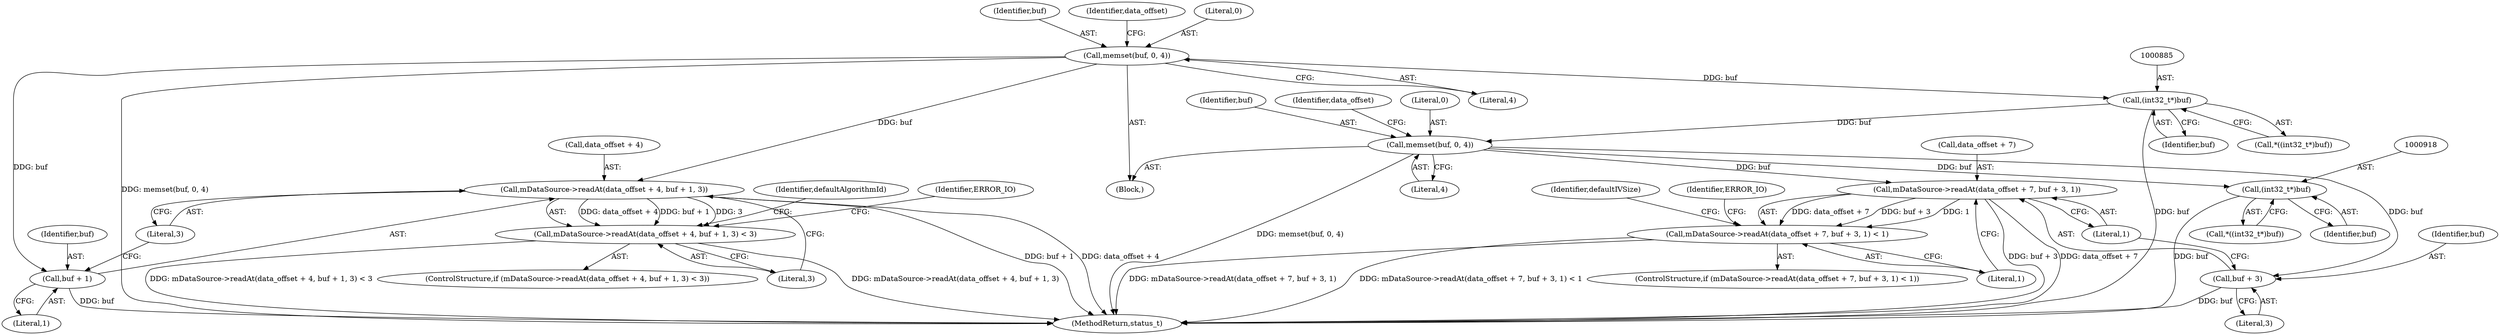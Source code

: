 digraph "0_Android_6fe85f7e15203e48df2cc3e8e1c4bc6ad49dc968@API" {
"1000861" [label="(Call,memset(buf, 0, 4))"];
"1000867" [label="(Call,mDataSource->readAt(data_offset + 4, buf + 1, 3))"];
"1000866" [label="(Call,mDataSource->readAt(data_offset + 4, buf + 1, 3) < 3)"];
"1000871" [label="(Call,buf + 1)"];
"1000884" [label="(Call,(int32_t*)buf)"];
"1000894" [label="(Call,memset(buf, 0, 4))"];
"1000900" [label="(Call,mDataSource->readAt(data_offset + 7, buf + 3, 1))"];
"1000899" [label="(Call,mDataSource->readAt(data_offset + 7, buf + 3, 1) < 1)"];
"1000904" [label="(Call,buf + 3)"];
"1000917" [label="(Call,(int32_t*)buf)"];
"1000866" [label="(Call,mDataSource->readAt(data_offset + 4, buf + 1, 3) < 3)"];
"1000871" [label="(Call,buf + 1)"];
"1000862" [label="(Identifier,buf)"];
"1000896" [label="(Literal,0)"];
"1000906" [label="(Literal,3)"];
"1002931" [label="(MethodReturn,status_t)"];
"1000861" [label="(Call,memset(buf, 0, 4))"];
"1000884" [label="(Call,(int32_t*)buf)"];
"1000895" [label="(Identifier,buf)"];
"1000868" [label="(Call,data_offset + 4)"];
"1000908" [label="(Literal,1)"];
"1000865" [label="(ControlStructure,if (mDataSource->readAt(data_offset + 4, buf + 1, 3) < 3))"];
"1000894" [label="(Call,memset(buf, 0, 4))"];
"1000873" [label="(Literal,1)"];
"1000914" [label="(Identifier,defaultIVSize)"];
"1000898" [label="(ControlStructure,if (mDataSource->readAt(data_offset + 7, buf + 3, 1) < 1))"];
"1000901" [label="(Call,data_offset + 7)"];
"1000905" [label="(Identifier,buf)"];
"1000875" [label="(Literal,3)"];
"1000904" [label="(Call,buf + 3)"];
"1000872" [label="(Identifier,buf)"];
"1000867" [label="(Call,mDataSource->readAt(data_offset + 4, buf + 1, 3))"];
"1000897" [label="(Literal,4)"];
"1000881" [label="(Identifier,defaultAlgorithmId)"];
"1000886" [label="(Identifier,buf)"];
"1000911" [label="(Identifier,ERROR_IO)"];
"1000874" [label="(Literal,3)"];
"1000907" [label="(Literal,1)"];
"1000899" [label="(Call,mDataSource->readAt(data_offset + 7, buf + 3, 1) < 1)"];
"1000878" [label="(Identifier,ERROR_IO)"];
"1000919" [label="(Identifier,buf)"];
"1000883" [label="(Call,*((int32_t*)buf))"];
"1000848" [label="(Block,)"];
"1000902" [label="(Identifier,data_offset)"];
"1000900" [label="(Call,mDataSource->readAt(data_offset + 7, buf + 3, 1))"];
"1000916" [label="(Call,*((int32_t*)buf))"];
"1000917" [label="(Call,(int32_t*)buf)"];
"1000869" [label="(Identifier,data_offset)"];
"1000863" [label="(Literal,0)"];
"1000864" [label="(Literal,4)"];
"1000861" -> "1000848"  [label="AST: "];
"1000861" -> "1000864"  [label="CFG: "];
"1000862" -> "1000861"  [label="AST: "];
"1000863" -> "1000861"  [label="AST: "];
"1000864" -> "1000861"  [label="AST: "];
"1000869" -> "1000861"  [label="CFG: "];
"1000861" -> "1002931"  [label="DDG: memset(buf, 0, 4)"];
"1000861" -> "1000867"  [label="DDG: buf"];
"1000861" -> "1000871"  [label="DDG: buf"];
"1000861" -> "1000884"  [label="DDG: buf"];
"1000867" -> "1000866"  [label="AST: "];
"1000867" -> "1000874"  [label="CFG: "];
"1000868" -> "1000867"  [label="AST: "];
"1000871" -> "1000867"  [label="AST: "];
"1000874" -> "1000867"  [label="AST: "];
"1000875" -> "1000867"  [label="CFG: "];
"1000867" -> "1002931"  [label="DDG: buf + 1"];
"1000867" -> "1002931"  [label="DDG: data_offset + 4"];
"1000867" -> "1000866"  [label="DDG: data_offset + 4"];
"1000867" -> "1000866"  [label="DDG: buf + 1"];
"1000867" -> "1000866"  [label="DDG: 3"];
"1000866" -> "1000865"  [label="AST: "];
"1000866" -> "1000875"  [label="CFG: "];
"1000875" -> "1000866"  [label="AST: "];
"1000878" -> "1000866"  [label="CFG: "];
"1000881" -> "1000866"  [label="CFG: "];
"1000866" -> "1002931"  [label="DDG: mDataSource->readAt(data_offset + 4, buf + 1, 3) < 3"];
"1000866" -> "1002931"  [label="DDG: mDataSource->readAt(data_offset + 4, buf + 1, 3)"];
"1000871" -> "1000873"  [label="CFG: "];
"1000872" -> "1000871"  [label="AST: "];
"1000873" -> "1000871"  [label="AST: "];
"1000874" -> "1000871"  [label="CFG: "];
"1000871" -> "1002931"  [label="DDG: buf"];
"1000884" -> "1000883"  [label="AST: "];
"1000884" -> "1000886"  [label="CFG: "];
"1000885" -> "1000884"  [label="AST: "];
"1000886" -> "1000884"  [label="AST: "];
"1000883" -> "1000884"  [label="CFG: "];
"1000884" -> "1002931"  [label="DDG: buf"];
"1000884" -> "1000894"  [label="DDG: buf"];
"1000894" -> "1000848"  [label="AST: "];
"1000894" -> "1000897"  [label="CFG: "];
"1000895" -> "1000894"  [label="AST: "];
"1000896" -> "1000894"  [label="AST: "];
"1000897" -> "1000894"  [label="AST: "];
"1000902" -> "1000894"  [label="CFG: "];
"1000894" -> "1002931"  [label="DDG: memset(buf, 0, 4)"];
"1000894" -> "1000900"  [label="DDG: buf"];
"1000894" -> "1000904"  [label="DDG: buf"];
"1000894" -> "1000917"  [label="DDG: buf"];
"1000900" -> "1000899"  [label="AST: "];
"1000900" -> "1000907"  [label="CFG: "];
"1000901" -> "1000900"  [label="AST: "];
"1000904" -> "1000900"  [label="AST: "];
"1000907" -> "1000900"  [label="AST: "];
"1000908" -> "1000900"  [label="CFG: "];
"1000900" -> "1002931"  [label="DDG: buf + 3"];
"1000900" -> "1002931"  [label="DDG: data_offset + 7"];
"1000900" -> "1000899"  [label="DDG: data_offset + 7"];
"1000900" -> "1000899"  [label="DDG: buf + 3"];
"1000900" -> "1000899"  [label="DDG: 1"];
"1000899" -> "1000898"  [label="AST: "];
"1000899" -> "1000908"  [label="CFG: "];
"1000908" -> "1000899"  [label="AST: "];
"1000911" -> "1000899"  [label="CFG: "];
"1000914" -> "1000899"  [label="CFG: "];
"1000899" -> "1002931"  [label="DDG: mDataSource->readAt(data_offset + 7, buf + 3, 1) < 1"];
"1000899" -> "1002931"  [label="DDG: mDataSource->readAt(data_offset + 7, buf + 3, 1)"];
"1000904" -> "1000906"  [label="CFG: "];
"1000905" -> "1000904"  [label="AST: "];
"1000906" -> "1000904"  [label="AST: "];
"1000907" -> "1000904"  [label="CFG: "];
"1000904" -> "1002931"  [label="DDG: buf"];
"1000917" -> "1000916"  [label="AST: "];
"1000917" -> "1000919"  [label="CFG: "];
"1000918" -> "1000917"  [label="AST: "];
"1000919" -> "1000917"  [label="AST: "];
"1000916" -> "1000917"  [label="CFG: "];
"1000917" -> "1002931"  [label="DDG: buf"];
}
